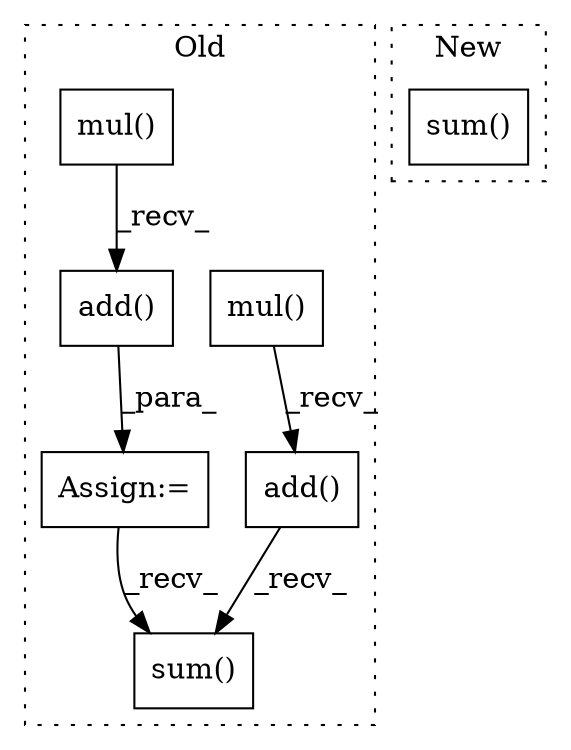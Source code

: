 digraph G {
subgraph cluster0 {
1 [label="mul()" a="75" s="10504,10529" l="22,1" shape="box"];
3 [label="sum()" a="75" s="10793" l="13" shape="box"];
4 [label="add()" a="75" s="10453,10487" l="31,1" shape="box"];
5 [label="mul()" a="75" s="10453,10478" l="22,1" shape="box"];
6 [label="add()" a="75" s="10504,10538" l="31,1" shape="box"];
7 [label="Assign:=" a="68" s="10450" l="3" shape="box"];
label = "Old";
style="dotted";
}
subgraph cluster1 {
2 [label="sum()" a="75" s="12320" l="11" shape="box"];
label = "New";
style="dotted";
}
1 -> 6 [label="_recv_"];
4 -> 7 [label="_para_"];
5 -> 4 [label="_recv_"];
6 -> 3 [label="_recv_"];
7 -> 3 [label="_recv_"];
}